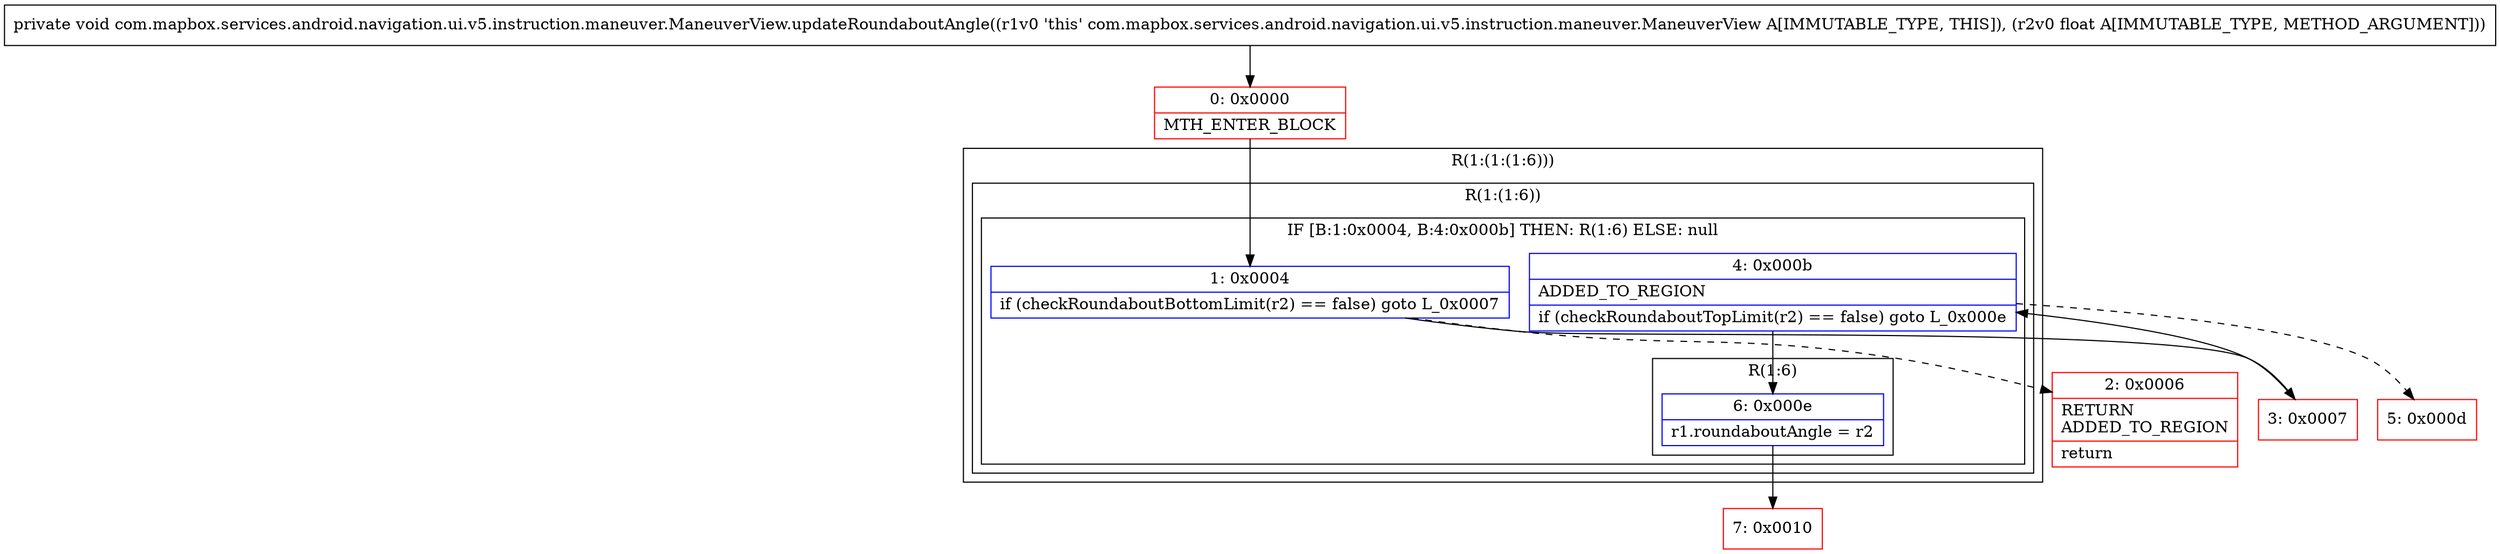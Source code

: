digraph "CFG forcom.mapbox.services.android.navigation.ui.v5.instruction.maneuver.ManeuverView.updateRoundaboutAngle(F)V" {
subgraph cluster_Region_459183343 {
label = "R(1:(1:(1:6)))";
node [shape=record,color=blue];
subgraph cluster_Region_2058170884 {
label = "R(1:(1:6))";
node [shape=record,color=blue];
subgraph cluster_IfRegion_1881789758 {
label = "IF [B:1:0x0004, B:4:0x000b] THEN: R(1:6) ELSE: null";
node [shape=record,color=blue];
Node_1 [shape=record,label="{1\:\ 0x0004|if (checkRoundaboutBottomLimit(r2) == false) goto L_0x0007\l}"];
Node_4 [shape=record,label="{4\:\ 0x000b|ADDED_TO_REGION\l|if (checkRoundaboutTopLimit(r2) == false) goto L_0x000e\l}"];
subgraph cluster_Region_381157793 {
label = "R(1:6)";
node [shape=record,color=blue];
Node_6 [shape=record,label="{6\:\ 0x000e|r1.roundaboutAngle = r2\l}"];
}
}
}
}
Node_0 [shape=record,color=red,label="{0\:\ 0x0000|MTH_ENTER_BLOCK\l}"];
Node_2 [shape=record,color=red,label="{2\:\ 0x0006|RETURN\lADDED_TO_REGION\l|return\l}"];
Node_3 [shape=record,color=red,label="{3\:\ 0x0007}"];
Node_5 [shape=record,color=red,label="{5\:\ 0x000d}"];
Node_7 [shape=record,color=red,label="{7\:\ 0x0010}"];
MethodNode[shape=record,label="{private void com.mapbox.services.android.navigation.ui.v5.instruction.maneuver.ManeuverView.updateRoundaboutAngle((r1v0 'this' com.mapbox.services.android.navigation.ui.v5.instruction.maneuver.ManeuverView A[IMMUTABLE_TYPE, THIS]), (r2v0 float A[IMMUTABLE_TYPE, METHOD_ARGUMENT])) }"];
MethodNode -> Node_0;
Node_1 -> Node_2[style=dashed];
Node_1 -> Node_3;
Node_4 -> Node_5[style=dashed];
Node_4 -> Node_6;
Node_6 -> Node_7;
Node_0 -> Node_1;
Node_3 -> Node_4;
}

